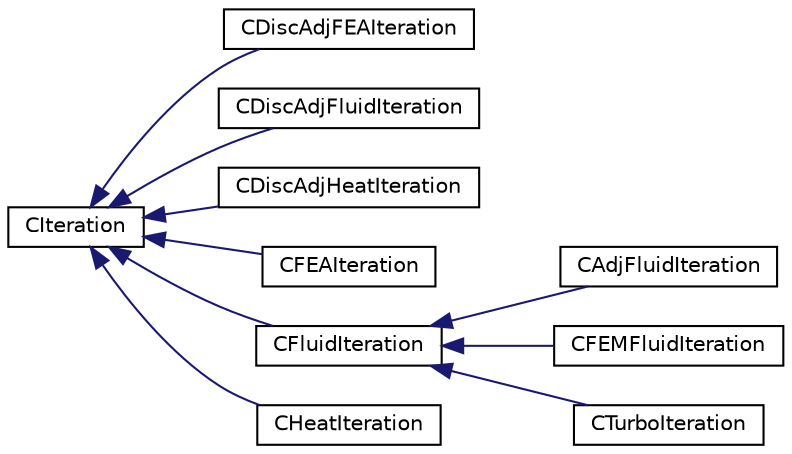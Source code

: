 digraph "Graphical Class Hierarchy"
{
  edge [fontname="Helvetica",fontsize="10",labelfontname="Helvetica",labelfontsize="10"];
  node [fontname="Helvetica",fontsize="10",shape=record];
  rankdir="LR";
  Node0 [label="CIteration",height=0.2,width=0.4,color="black", fillcolor="white", style="filled",URL="$class_c_iteration.html",tooltip="Parent class for defining a single iteration of a physics problem. "];
  Node0 -> Node1 [dir="back",color="midnightblue",fontsize="10",style="solid",fontname="Helvetica"];
  Node1 [label="CDiscAdjFEAIteration",height=0.2,width=0.4,color="black", fillcolor="white", style="filled",URL="$class_c_disc_adj_f_e_a_iteration.html",tooltip="Class for driving an iteration of the discrete adjoint FEM system. "];
  Node0 -> Node2 [dir="back",color="midnightblue",fontsize="10",style="solid",fontname="Helvetica"];
  Node2 [label="CDiscAdjFluidIteration",height=0.2,width=0.4,color="black", fillcolor="white", style="filled",URL="$class_c_disc_adj_fluid_iteration.html",tooltip="Class for driving an iteration of the discrete adjoint fluid system. "];
  Node0 -> Node3 [dir="back",color="midnightblue",fontsize="10",style="solid",fontname="Helvetica"];
  Node3 [label="CDiscAdjHeatIteration",height=0.2,width=0.4,color="black", fillcolor="white", style="filled",URL="$class_c_disc_adj_heat_iteration.html",tooltip="Class for driving an iteration of the discrete adjoint heat equation. "];
  Node0 -> Node4 [dir="back",color="midnightblue",fontsize="10",style="solid",fontname="Helvetica"];
  Node4 [label="CFEAIteration",height=0.2,width=0.4,color="black", fillcolor="white", style="filled",URL="$class_c_f_e_a_iteration.html",tooltip="Class for driving an iteration of structural analysis. "];
  Node0 -> Node5 [dir="back",color="midnightblue",fontsize="10",style="solid",fontname="Helvetica"];
  Node5 [label="CFluidIteration",height=0.2,width=0.4,color="black", fillcolor="white", style="filled",URL="$class_c_fluid_iteration.html",tooltip="Class for driving an iteration of the fluid system. "];
  Node5 -> Node6 [dir="back",color="midnightblue",fontsize="10",style="solid",fontname="Helvetica"];
  Node6 [label="CAdjFluidIteration",height=0.2,width=0.4,color="black", fillcolor="white", style="filled",URL="$class_c_adj_fluid_iteration.html",tooltip="Class for driving an iteration of the adjoint fluid system. "];
  Node5 -> Node7 [dir="back",color="midnightblue",fontsize="10",style="solid",fontname="Helvetica"];
  Node7 [label="CFEMFluidIteration",height=0.2,width=0.4,color="black", fillcolor="white", style="filled",URL="$class_c_f_e_m_fluid_iteration.html",tooltip="Class for driving an iteration of the finite element flow system. "];
  Node5 -> Node8 [dir="back",color="midnightblue",fontsize="10",style="solid",fontname="Helvetica"];
  Node8 [label="CTurboIteration",height=0.2,width=0.4,color="black", fillcolor="white", style="filled",URL="$class_c_turbo_iteration.html",tooltip="Class for driving an iteration for turbomachinery simulation. "];
  Node0 -> Node9 [dir="back",color="midnightblue",fontsize="10",style="solid",fontname="Helvetica"];
  Node9 [label="CHeatIteration",height=0.2,width=0.4,color="black", fillcolor="white", style="filled",URL="$class_c_heat_iteration.html",tooltip="Class for driving an iteration of the heat system. "];
}
